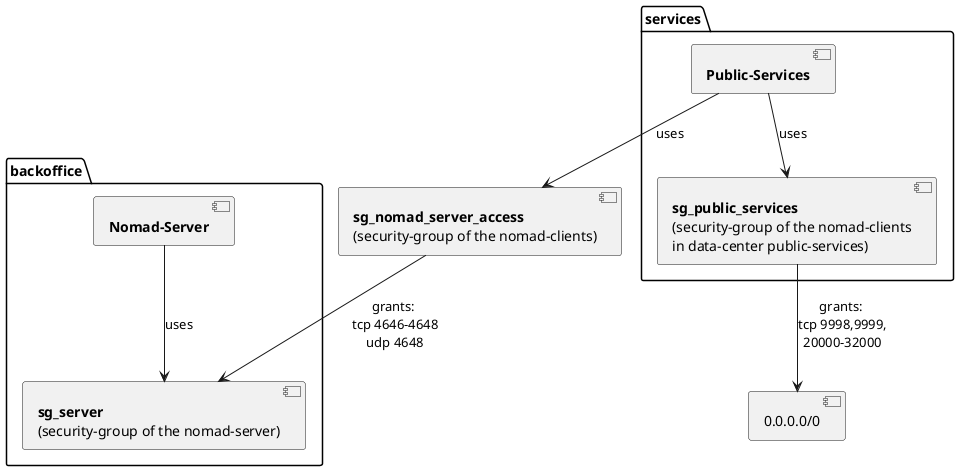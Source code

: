 @startuml

package "backoffice"{
  [**Nomad-Server**] as SERVER
  [**sg_server**\n(security-group of the nomad-server)] as SG_SERVER
}

package "services"{
  [**Public-Services**] as PULBIC
  [**sg_public_services**\n(security-group of the nomad-clients\nin data-center public-services)] as SG_PULBIC
}

[**sg_nomad_server_access**\n(security-group of the nomad-clients)] as SG_NOMAD_SERVER_ACCESS

[0.0.0.0/0] as ALL

PULBIC --> SG_NOMAD_SERVER_ACCESS: uses
PULBIC --> SG_PULBIC: uses
SG_PULBIC --> ALL: grants: \ntcp 9998,9999,\n20000-32000
SG_NOMAD_SERVER_ACCESS --> SG_SERVER: grants: \ntcp 4646-4648\nudp 4648
SERVER --> SG_SERVER: uses


@enduml
